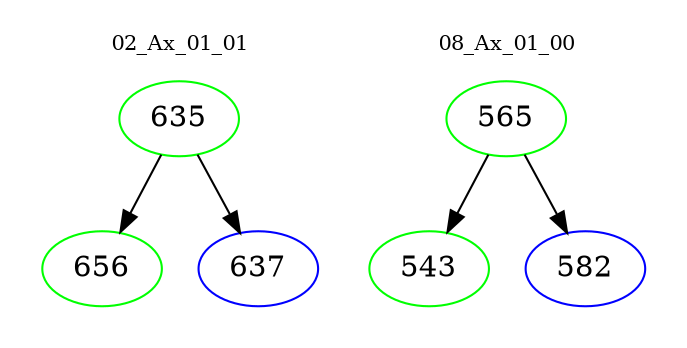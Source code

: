 digraph{
subgraph cluster_0 {
color = white
label = "02_Ax_01_01";
fontsize=10;
T0_635 [label="635", color="green"]
T0_635 -> T0_656 [color="black"]
T0_656 [label="656", color="green"]
T0_635 -> T0_637 [color="black"]
T0_637 [label="637", color="blue"]
}
subgraph cluster_1 {
color = white
label = "08_Ax_01_00";
fontsize=10;
T1_565 [label="565", color="green"]
T1_565 -> T1_543 [color="black"]
T1_543 [label="543", color="green"]
T1_565 -> T1_582 [color="black"]
T1_582 [label="582", color="blue"]
}
}
